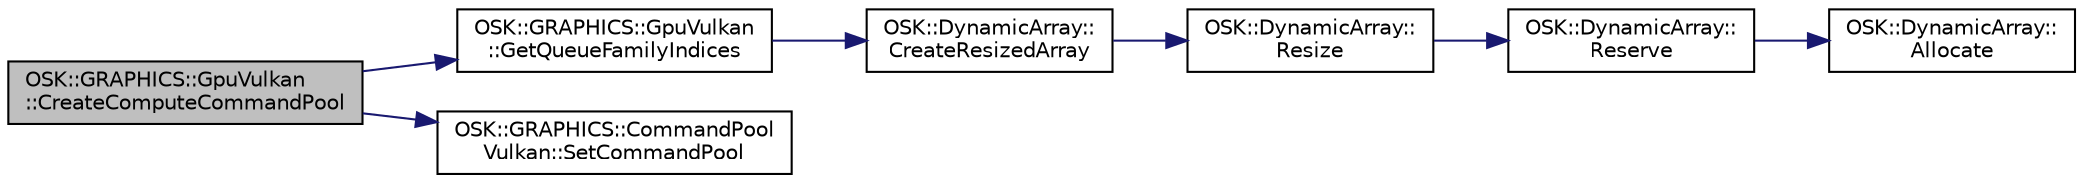digraph "OSK::GRAPHICS::GpuVulkan::CreateComputeCommandPool"
{
 // LATEX_PDF_SIZE
  edge [fontname="Helvetica",fontsize="10",labelfontname="Helvetica",labelfontsize="10"];
  node [fontname="Helvetica",fontsize="10",shape=record];
  rankdir="LR";
  Node1 [label="OSK::GRAPHICS::GpuVulkan\l::CreateComputeCommandPool",height=0.2,width=0.4,color="black", fillcolor="grey75", style="filled", fontcolor="black",tooltip="Crea una pool de comandos, para poder crear listas de comandos de computación."];
  Node1 -> Node2 [color="midnightblue",fontsize="10",style="solid"];
  Node2 [label="OSK::GRAPHICS::GpuVulkan\l::GetQueueFamilyIndices",height=0.2,width=0.4,color="black", fillcolor="white", style="filled",URL="$class_o_s_k_1_1_g_r_a_p_h_i_c_s_1_1_gpu_vulkan.html#aa66415743a9c4fa79891e6a1aaf11543",tooltip="Devuelve información sobre las colas soportadas por esta GPU."];
  Node2 -> Node3 [color="midnightblue",fontsize="10",style="solid"];
  Node3 [label="OSK::DynamicArray::\lCreateResizedArray",height=0.2,width=0.4,color="black", fillcolor="white", style="filled",URL="$class_o_s_k_1_1_dynamic_array.html#a6560c13598111f1aa6b53357ae120116",tooltip="Crea un DynamicArray con un número de elementos ya creados e insertados."];
  Node3 -> Node4 [color="midnightblue",fontsize="10",style="solid"];
  Node4 [label="OSK::DynamicArray::\lResize",height=0.2,width=0.4,color="black", fillcolor="white", style="filled",URL="$class_o_s_k_1_1_dynamic_array.html#adcbd5bb6ce88469bc9e6f65be06ceae6",tooltip="Cambia el tamaño del array. Los datos se conservan, siempre que se pueda. Se añaden elementos hasta q..."];
  Node4 -> Node5 [color="midnightblue",fontsize="10",style="solid"];
  Node5 [label="OSK::DynamicArray::\lReserve",height=0.2,width=0.4,color="black", fillcolor="white", style="filled",URL="$class_o_s_k_1_1_dynamic_array.html#a34323ddf4963e2097def5d8c3f80c08e",tooltip="Cambia el tamaño del array. Los datos se conservan, siempre que se pueda."];
  Node5 -> Node6 [color="midnightblue",fontsize="10",style="solid"];
  Node6 [label="OSK::DynamicArray::\lAllocate",height=0.2,width=0.4,color="black", fillcolor="white", style="filled",URL="$class_o_s_k_1_1_dynamic_array.html#acf322bf27bf4bfd581079500c67171a6",tooltip="Reserva espacio para 'size' elementos. Preserva los elementos anteriores."];
  Node1 -> Node7 [color="midnightblue",fontsize="10",style="solid"];
  Node7 [label="OSK::GRAPHICS::CommandPool\lVulkan::SetCommandPool",height=0.2,width=0.4,color="black", fillcolor="white", style="filled",URL="$class_o_s_k_1_1_g_r_a_p_h_i_c_s_1_1_command_pool_vulkan.html#aeaa066f3b693815d9a2ef346f105e990",tooltip=" "];
}
